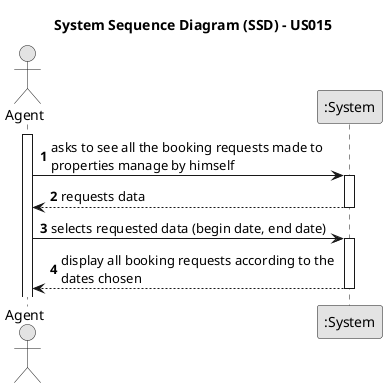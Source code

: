 @startuml
skinparam monochrome true
skinparam packageStyle rectangle
skinparam shadowing false

title System Sequence Diagram (SSD) - US015

autonumber

actor "Agent" as Agent
participant ":System" as System

activate Agent

    Agent -> System : asks to see all the booking requests made to \nproperties manage by himself
    activate System

    System --> Agent : requests data
    deactivate System

    Agent -> System : selects requested data (begin date, end date)
    'types
    activate System

'    System --> Agent : shows sorting algorithm options and asks to select one
''   sorting algorithm
'    deactivate System
'
'    Agent -> System : selects data (sorting algorithm)
'    activate System

    System --> Agent : display all booking requests according to the \ndates chosen
'    and algorithm chosen
    deactivate System

@enduml
